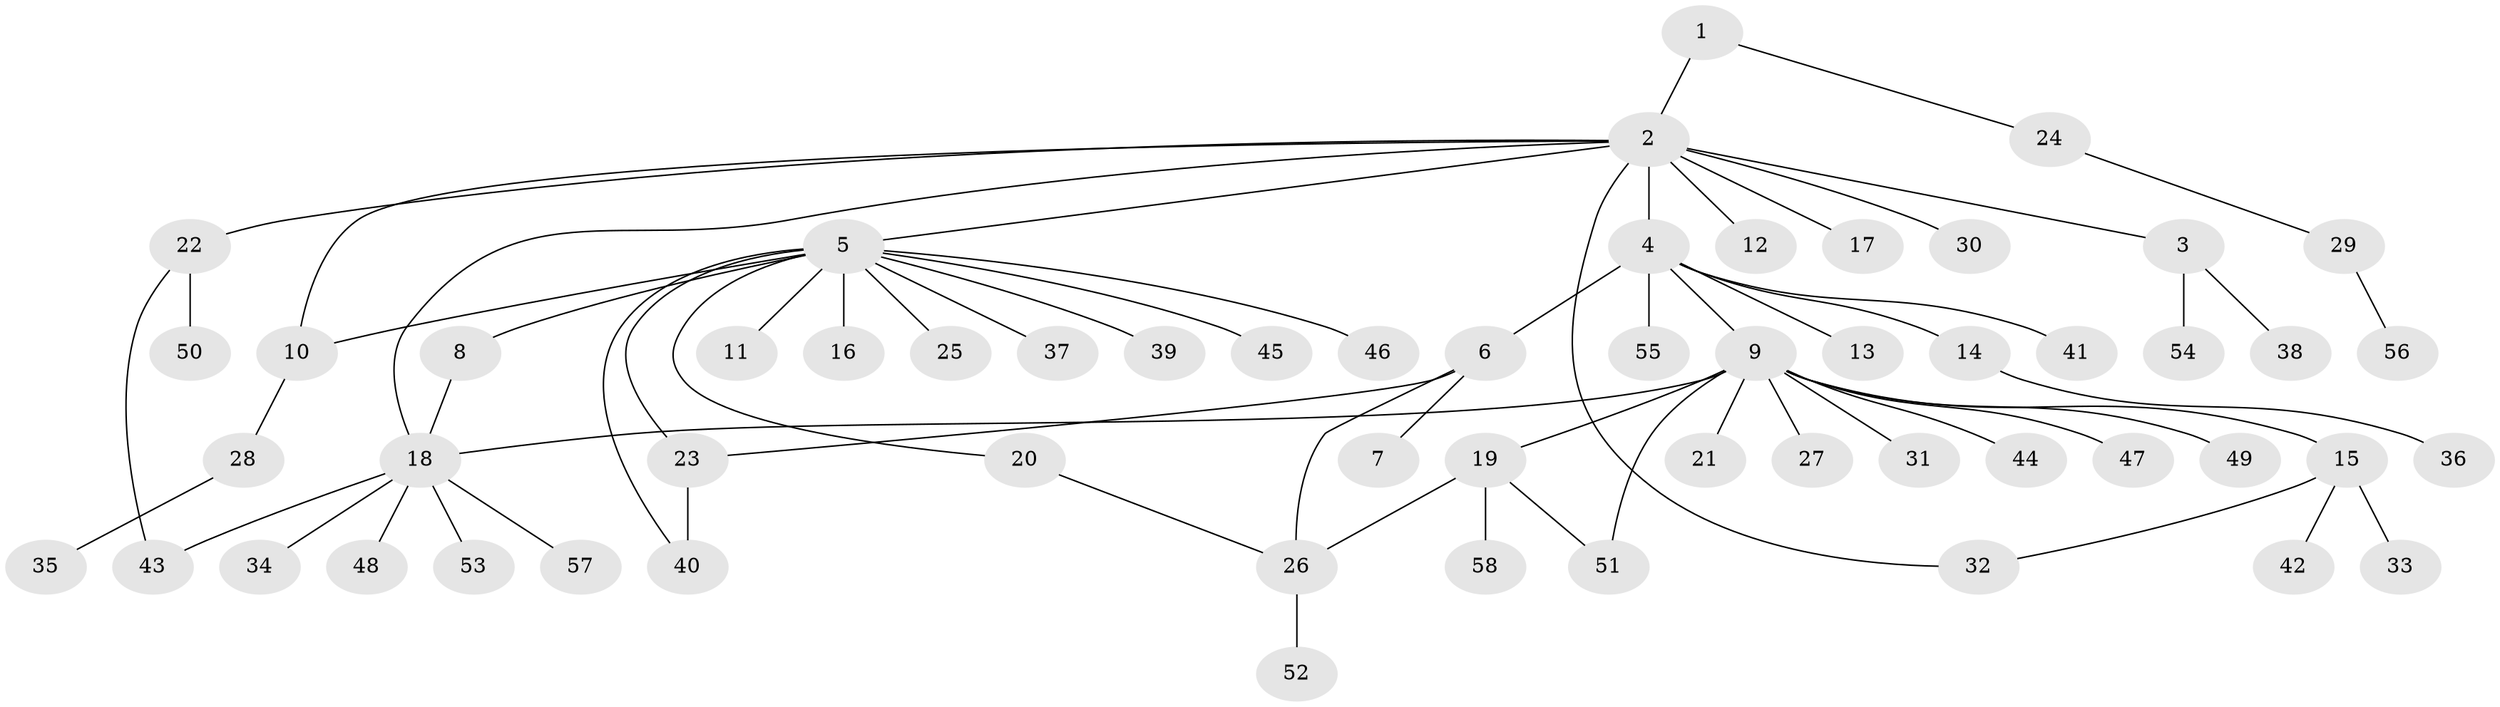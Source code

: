 // original degree distribution, {3: 0.0975609756097561, 14: 0.012195121951219513, 8: 0.012195121951219513, 15: 0.012195121951219513, 5: 0.06097560975609756, 2: 0.18292682926829268, 13: 0.012195121951219513, 1: 0.5853658536585366, 9: 0.012195121951219513, 4: 0.012195121951219513}
// Generated by graph-tools (version 1.1) at 2025/50/03/04/25 22:50:08]
// undirected, 58 vertices, 67 edges
graph export_dot {
  node [color=gray90,style=filled];
  1;
  2;
  3;
  4;
  5;
  6;
  7;
  8;
  9;
  10;
  11;
  12;
  13;
  14;
  15;
  16;
  17;
  18;
  19;
  20;
  21;
  22;
  23;
  24;
  25;
  26;
  27;
  28;
  29;
  30;
  31;
  32;
  33;
  34;
  35;
  36;
  37;
  38;
  39;
  40;
  41;
  42;
  43;
  44;
  45;
  46;
  47;
  48;
  49;
  50;
  51;
  52;
  53;
  54;
  55;
  56;
  57;
  58;
  1 -- 2 [weight=1.0];
  1 -- 24 [weight=1.0];
  2 -- 3 [weight=1.0];
  2 -- 4 [weight=1.0];
  2 -- 5 [weight=1.0];
  2 -- 10 [weight=1.0];
  2 -- 12 [weight=1.0];
  2 -- 17 [weight=1.0];
  2 -- 18 [weight=1.0];
  2 -- 22 [weight=1.0];
  2 -- 30 [weight=1.0];
  2 -- 32 [weight=1.0];
  3 -- 38 [weight=1.0];
  3 -- 54 [weight=1.0];
  4 -- 6 [weight=1.0];
  4 -- 9 [weight=1.0];
  4 -- 13 [weight=1.0];
  4 -- 14 [weight=1.0];
  4 -- 41 [weight=1.0];
  4 -- 55 [weight=1.0];
  5 -- 8 [weight=1.0];
  5 -- 10 [weight=1.0];
  5 -- 11 [weight=1.0];
  5 -- 16 [weight=1.0];
  5 -- 20 [weight=1.0];
  5 -- 23 [weight=1.0];
  5 -- 25 [weight=1.0];
  5 -- 37 [weight=1.0];
  5 -- 39 [weight=1.0];
  5 -- 40 [weight=1.0];
  5 -- 45 [weight=1.0];
  5 -- 46 [weight=1.0];
  6 -- 7 [weight=1.0];
  6 -- 23 [weight=1.0];
  6 -- 26 [weight=1.0];
  8 -- 18 [weight=1.0];
  9 -- 15 [weight=1.0];
  9 -- 18 [weight=1.0];
  9 -- 19 [weight=1.0];
  9 -- 21 [weight=1.0];
  9 -- 27 [weight=1.0];
  9 -- 31 [weight=1.0];
  9 -- 44 [weight=1.0];
  9 -- 47 [weight=1.0];
  9 -- 49 [weight=1.0];
  9 -- 51 [weight=1.0];
  10 -- 28 [weight=1.0];
  14 -- 36 [weight=1.0];
  15 -- 32 [weight=1.0];
  15 -- 33 [weight=1.0];
  15 -- 42 [weight=1.0];
  18 -- 34 [weight=1.0];
  18 -- 43 [weight=1.0];
  18 -- 48 [weight=1.0];
  18 -- 53 [weight=1.0];
  18 -- 57 [weight=1.0];
  19 -- 26 [weight=1.0];
  19 -- 51 [weight=1.0];
  19 -- 58 [weight=1.0];
  20 -- 26 [weight=1.0];
  22 -- 43 [weight=1.0];
  22 -- 50 [weight=1.0];
  23 -- 40 [weight=1.0];
  24 -- 29 [weight=1.0];
  26 -- 52 [weight=1.0];
  28 -- 35 [weight=1.0];
  29 -- 56 [weight=1.0];
}
